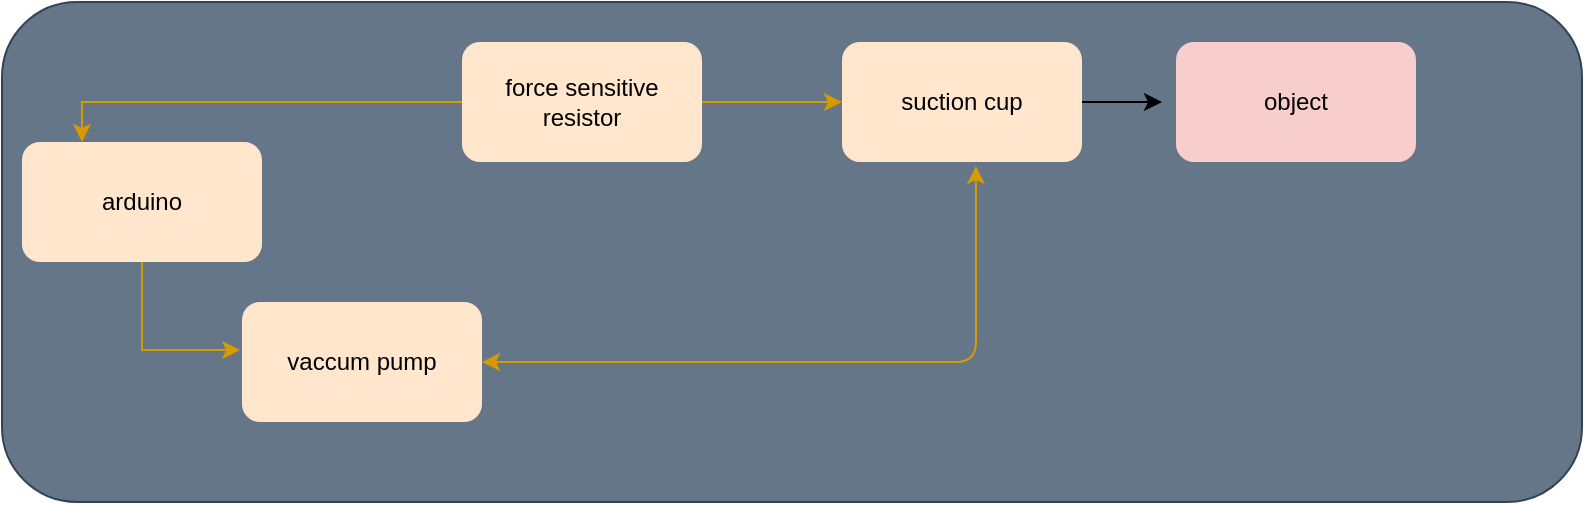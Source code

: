 <mxfile version="14.7.6" type="github">
  <diagram id="bLiZU0Ozwo3jOrpQRFPO" name="Page-1">
    <mxGraphModel dx="955" dy="581" grid="1" gridSize="10" guides="1" tooltips="1" connect="1" arrows="1" fold="1" page="1" pageScale="1" pageWidth="827" pageHeight="1169" math="0" shadow="0">
      <root>
        <mxCell id="0" />
        <mxCell id="1" parent="0" />
        <mxCell id="18TvuzkKJ4ovTSnOsV4t-14" value="" style="rounded=1;whiteSpace=wrap;html=1;fillColor=#647687;strokeColor=#314354;fontColor=#ffffff;" vertex="1" parent="1">
          <mxGeometry x="120" y="210" width="790" height="250" as="geometry" />
        </mxCell>
        <mxCell id="18TvuzkKJ4ovTSnOsV4t-2" style="edgeStyle=orthogonalEdgeStyle;rounded=0;orthogonalLoop=1;jettySize=auto;html=1;fillColor=#ffe6cc;strokeColor=#d79b00;" edge="1" parent="1" source="18TvuzkKJ4ovTSnOsV4t-1">
          <mxGeometry relative="1" as="geometry">
            <mxPoint x="540" y="260" as="targetPoint" />
          </mxGeometry>
        </mxCell>
        <mxCell id="18TvuzkKJ4ovTSnOsV4t-8" style="edgeStyle=orthogonalEdgeStyle;rounded=0;orthogonalLoop=1;jettySize=auto;html=1;entryX=0.25;entryY=0;entryDx=0;entryDy=0;fillColor=#ffe6cc;strokeColor=#d79b00;" edge="1" parent="1" source="18TvuzkKJ4ovTSnOsV4t-1" target="18TvuzkKJ4ovTSnOsV4t-4">
          <mxGeometry relative="1" as="geometry" />
        </mxCell>
        <mxCell id="18TvuzkKJ4ovTSnOsV4t-1" value="force sensitive resistor" style="rounded=1;whiteSpace=wrap;html=1;fillColor=#ffe6cc;strokeColor=none;" vertex="1" parent="1">
          <mxGeometry x="350" y="230" width="120" height="60" as="geometry" />
        </mxCell>
        <mxCell id="18TvuzkKJ4ovTSnOsV4t-10" style="edgeStyle=orthogonalEdgeStyle;rounded=0;orthogonalLoop=1;jettySize=auto;html=1;" edge="1" parent="1" source="18TvuzkKJ4ovTSnOsV4t-3">
          <mxGeometry relative="1" as="geometry">
            <mxPoint x="700" y="260" as="targetPoint" />
          </mxGeometry>
        </mxCell>
        <mxCell id="18TvuzkKJ4ovTSnOsV4t-3" value="suction cup" style="rounded=1;whiteSpace=wrap;html=1;fillColor=#ffe6cc;strokeColor=none;" vertex="1" parent="1">
          <mxGeometry x="540" y="230" width="120" height="60" as="geometry" />
        </mxCell>
        <mxCell id="18TvuzkKJ4ovTSnOsV4t-5" style="edgeStyle=orthogonalEdgeStyle;rounded=0;orthogonalLoop=1;jettySize=auto;html=1;entryX=-0.008;entryY=0.4;entryDx=0;entryDy=0;entryPerimeter=0;fillColor=#ffe6cc;strokeColor=#d79b00;" edge="1" parent="1" source="18TvuzkKJ4ovTSnOsV4t-4" target="18TvuzkKJ4ovTSnOsV4t-6">
          <mxGeometry relative="1" as="geometry">
            <mxPoint x="220" y="410" as="targetPoint" />
          </mxGeometry>
        </mxCell>
        <mxCell id="18TvuzkKJ4ovTSnOsV4t-4" value="arduino" style="rounded=1;whiteSpace=wrap;html=1;fillColor=#ffe6cc;strokeColor=none;" vertex="1" parent="1">
          <mxGeometry x="130" y="280" width="120" height="60" as="geometry" />
        </mxCell>
        <mxCell id="18TvuzkKJ4ovTSnOsV4t-6" value="vaccum pump" style="rounded=1;whiteSpace=wrap;html=1;fillColor=#ffe6cc;strokeColor=none;" vertex="1" parent="1">
          <mxGeometry x="240" y="360" width="120" height="60" as="geometry" />
        </mxCell>
        <mxCell id="18TvuzkKJ4ovTSnOsV4t-9" value="object" style="rounded=1;whiteSpace=wrap;html=1;fillColor=#f8cecc;strokeColor=none;" vertex="1" parent="1">
          <mxGeometry x="707" y="230" width="120" height="60" as="geometry" />
        </mxCell>
        <mxCell id="18TvuzkKJ4ovTSnOsV4t-12" value="" style="endArrow=classic;startArrow=classic;html=1;exitX=1;exitY=0.5;exitDx=0;exitDy=0;entryX=0.558;entryY=1.033;entryDx=0;entryDy=0;entryPerimeter=0;fillColor=#ffe6cc;strokeColor=#d79b00;" edge="1" parent="1" source="18TvuzkKJ4ovTSnOsV4t-6" target="18TvuzkKJ4ovTSnOsV4t-3">
          <mxGeometry width="50" height="50" relative="1" as="geometry">
            <mxPoint x="390" y="280" as="sourcePoint" />
            <mxPoint x="610" y="300" as="targetPoint" />
            <Array as="points">
              <mxPoint x="607" y="390" />
            </Array>
          </mxGeometry>
        </mxCell>
      </root>
    </mxGraphModel>
  </diagram>
</mxfile>
